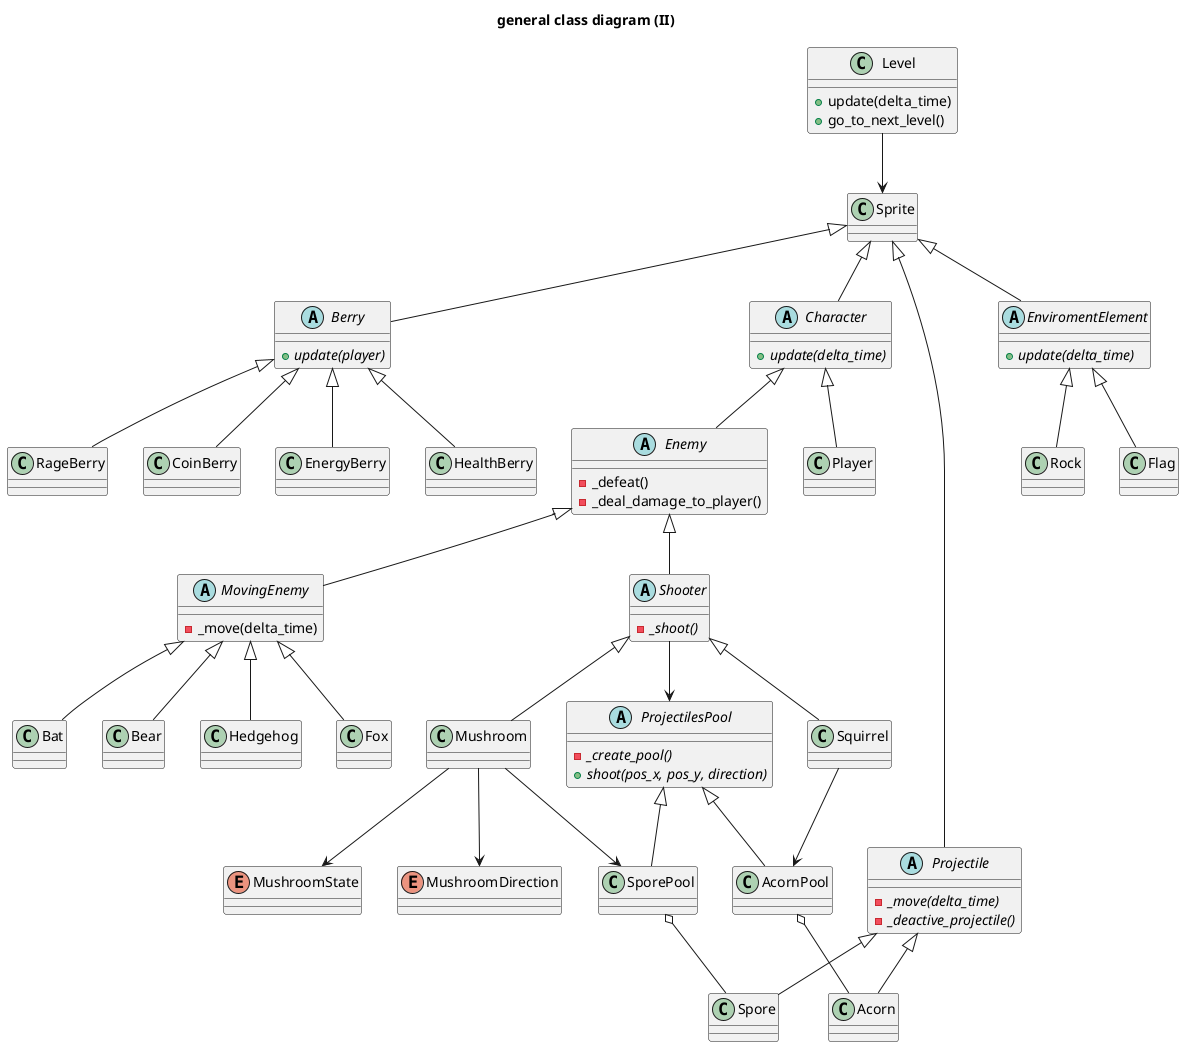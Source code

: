 @startuml Class Diagram Sprite

title general class diagram (II)

class Level {
    + update(delta_time)
    + go_to_next_level()
}

class Sprite {
    
}

abstract class Berry {
    + update(player) {abstract}
}

class CoinBerry {
    
}

class EnergyBerry {
    
}

class HealthBerry {
    
}

class RageBerry {
    
}

abstract class Projectile {
    - _move(delta_time) {abstract}
    - _deactive_projectile() {abstract}
}

class Spore {
    
}

class Acorn{
    
}

abstract class ProjectilesPool {
    - _create_pool() {abstract}
    + shoot(pos_x, pos_y, direction) {abstract}
}

class AcornPool {
    
}

class SporePool {
    
}

abstract class Character {
    + update(delta_time) {abstract}
}

class Player {
    
}

abstract class Enemy {
    - _defeat()
    - _deal_damage_to_player()
}

abstract class MovingEnemy {
    - _move(delta_time)
}

class Hedgehog {
    
}

class Fox {
    
}

class Bat {
    
}

class Bear {
    
}

abstract class Shooter {
    - _shoot() {abstract}
}

class Squirrel {
    
}

class Mushroom {
    
}

enum MushroomDirection {
    
}

enum MushroomState {
    
}

abstract class EnviromentElement {
    + update(delta_time) {abstract}

}

class Flag {

}

class Rock {

}

Level --> Sprite

Sprite <|-d- Berry
Sprite <|-d- Character
Sprite <|-d- Projectile
Sprite <|-d- EnviromentElement

Berry <|-d- CoinBerry
Berry <|-d- EnergyBerry
Berry <|-d- HealthBerry
Berry <|-d- RageBerry


ProjectilesPool <|-d- SporePool
ProjectilesPool <|-d- AcornPool


Projectile <|-d- Spore
Projectile <|-d- Acorn

SporePool o-- Spore
AcornPool o-- Acorn

Character <|-d- Player
Character <|-d- Enemy

Enemy <|-d- MovingEnemy
Enemy <|-d- Shooter

MovingEnemy <|-d- Hedgehog
MovingEnemy <|-d- Fox
MovingEnemy <|-d- Bat
MovingEnemy <|-d- Bear

Shooter <|-d- Squirrel
Shooter <|-d- Mushroom
Shooter --> ProjectilesPool
Squirrel --> AcornPool
Mushroom --> MushroomDirection
Mushroom --> MushroomState
Mushroom --> SporePool

EnviromentElement <|-d- Flag
EnviromentElement <|-d- Rock

@enduml